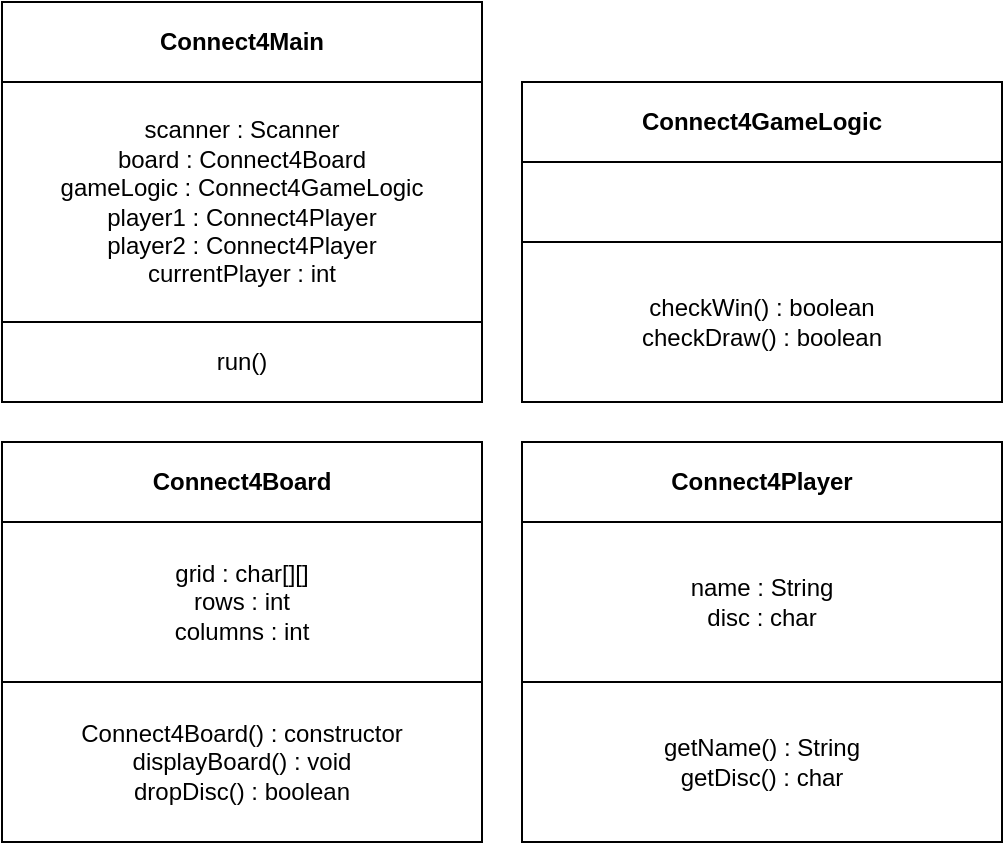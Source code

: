 <mxfile version="23.1.5" type="device">
  <diagram name="Page-1" id="kNPr2RnLPrwRS-I9x5If">
    <mxGraphModel dx="1646" dy="1244" grid="1" gridSize="10" guides="1" tooltips="1" connect="1" arrows="1" fold="1" page="0" pageScale="1" pageWidth="827" pageHeight="1169" math="0" shadow="0">
      <root>
        <mxCell id="0" />
        <mxCell id="1" parent="0" />
        <mxCell id="1vqhupfZXYNKLFvkHFP_-1" value="Connect4Main" style="swimlane;whiteSpace=wrap;html=1;startSize=40;" parent="1" vertex="1">
          <mxGeometry x="110" y="-90" width="240" height="200" as="geometry" />
        </mxCell>
        <mxCell id="1vqhupfZXYNKLFvkHFP_-23" value="scanner : Scanner&lt;br&gt;board : Connect4Board&lt;br&gt;gameLogic : Connect4GameLogic&lt;br&gt;player1 : Connect4Player&lt;br&gt;player2 : Connect4Player&lt;br&gt;currentPlayer : int" style="whiteSpace=wrap;html=1;" parent="1vqhupfZXYNKLFvkHFP_-1" vertex="1">
          <mxGeometry y="40" width="240" height="120" as="geometry" />
        </mxCell>
        <mxCell id="1vqhupfZXYNKLFvkHFP_-25" value="run()" style="whiteSpace=wrap;html=1;" parent="1vqhupfZXYNKLFvkHFP_-1" vertex="1">
          <mxGeometry y="160" width="240" height="40" as="geometry" />
        </mxCell>
        <mxCell id="s7DQjsTZyhvL4s5S0PC--1" value="Connect4Board" style="swimlane;whiteSpace=wrap;html=1;startSize=40;" parent="1" vertex="1">
          <mxGeometry x="110" y="130" width="240" height="200" as="geometry" />
        </mxCell>
        <mxCell id="s7DQjsTZyhvL4s5S0PC--2" value="grid : char[][]&lt;br&gt;rows : int&lt;br&gt;columns : int" style="whiteSpace=wrap;html=1;" parent="s7DQjsTZyhvL4s5S0PC--1" vertex="1">
          <mxGeometry y="40" width="240" height="80" as="geometry" />
        </mxCell>
        <mxCell id="s7DQjsTZyhvL4s5S0PC--3" value="Connect4Board() : constructor&lt;br&gt;displayBoard() : void&lt;br&gt;dropDisc() : boolean" style="whiteSpace=wrap;html=1;" parent="s7DQjsTZyhvL4s5S0PC--1" vertex="1">
          <mxGeometry y="120" width="240" height="80" as="geometry" />
        </mxCell>
        <mxCell id="s7DQjsTZyhvL4s5S0PC--4" value="Connect4GameLogic" style="swimlane;whiteSpace=wrap;html=1;startSize=40;" parent="1" vertex="1">
          <mxGeometry x="370" y="-50" width="240" height="160" as="geometry" />
        </mxCell>
        <mxCell id="s7DQjsTZyhvL4s5S0PC--5" value="" style="whiteSpace=wrap;html=1;" parent="s7DQjsTZyhvL4s5S0PC--4" vertex="1">
          <mxGeometry y="40" width="240" height="40" as="geometry" />
        </mxCell>
        <mxCell id="s7DQjsTZyhvL4s5S0PC--6" value="checkWin() : boolean&lt;br&gt;checkDraw() : boolean" style="whiteSpace=wrap;html=1;" parent="s7DQjsTZyhvL4s5S0PC--4" vertex="1">
          <mxGeometry y="80" width="240" height="80" as="geometry" />
        </mxCell>
        <mxCell id="s7DQjsTZyhvL4s5S0PC--7" value="Connect4Player" style="swimlane;whiteSpace=wrap;html=1;startSize=40;" parent="1" vertex="1">
          <mxGeometry x="370" y="130" width="240" height="200" as="geometry" />
        </mxCell>
        <mxCell id="s7DQjsTZyhvL4s5S0PC--8" value="name : String&lt;br&gt;disc : char" style="whiteSpace=wrap;html=1;" parent="s7DQjsTZyhvL4s5S0PC--7" vertex="1">
          <mxGeometry y="40" width="240" height="80" as="geometry" />
        </mxCell>
        <mxCell id="s7DQjsTZyhvL4s5S0PC--9" value="getName() : String&lt;br&gt;getDisc() : char" style="whiteSpace=wrap;html=1;" parent="s7DQjsTZyhvL4s5S0PC--7" vertex="1">
          <mxGeometry y="120" width="240" height="80" as="geometry" />
        </mxCell>
      </root>
    </mxGraphModel>
  </diagram>
</mxfile>
